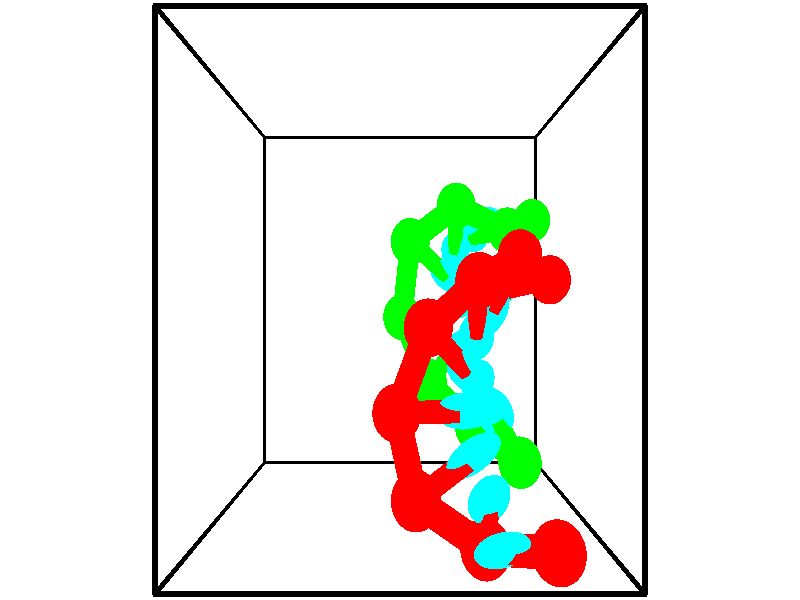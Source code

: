 // switches for output
#declare DRAW_BASES = 1; // possible values are 0, 1; only relevant for DNA ribbons
#declare DRAW_BASES_TYPE = 3; // possible values are 1, 2, 3; only relevant for DNA ribbons
#declare DRAW_FOG = 0; // set to 1 to enable fog

#include "colors.inc"

#include "transforms.inc"
background { rgb <1, 1, 1>}

#default {
   normal{
       ripples 0.25
       frequency 0.20
       turbulence 0.2
       lambda 5
   }
	finish {
		phong 0.1
		phong_size 40.
	}
}

// original window dimensions: 1024x640


// camera settings

camera {
	sky <-0, 1, 0>
	up <-0, 1, 0>
	right 1.6 * <1, 0, 0>
	location <2.5, 2.5, 11.1562>
	look_at <2.5, 2.5, 2.5>
	direction <0, 0, -8.6562>
	angle 67.0682
}


# declare cpy_camera_pos = <2.5, 2.5, 11.1562>;
# if (DRAW_FOG = 1)
fog {
	fog_type 2
	up vnormalize(cpy_camera_pos)
	color rgbt<1,1,1,0.3>
	distance 1e-5
	fog_alt 3e-3
	fog_offset 4
}
# end


// LIGHTS

# declare lum = 6;
global_settings {
	ambient_light rgb lum * <0.05, 0.05, 0.05>
	max_trace_level 15
}# declare cpy_direct_light_amount = 0.25;
light_source
{	1000 * <-1, -1, 1>,
	rgb lum * cpy_direct_light_amount
	parallel
}

light_source
{	1000 * <1, 1, -1>,
	rgb lum * cpy_direct_light_amount
	parallel
}

// strand 0

// nucleotide -1

// particle -1
sphere {
	<3.983402, 0.532141, 5.518797> 0.250000
	pigment { color rgbt <1,0,0,0> }
	no_shadow
}
cylinder {
	<3.650741, 0.613670, 5.725411>,  <3.451144, 0.662588, 5.849380>, 0.100000
	pigment { color rgbt <1,0,0,0> }
	no_shadow
}
cylinder {
	<3.650741, 0.613670, 5.725411>,  <3.983402, 0.532141, 5.518797>, 0.100000
	pigment { color rgbt <1,0,0,0> }
	no_shadow
}

// particle -1
sphere {
	<3.650741, 0.613670, 5.725411> 0.100000
	pigment { color rgbt <1,0,0,0> }
	no_shadow
}
sphere {
	0, 1
	scale<0.080000,0.200000,0.300000>
	matrix <-0.291572, 0.631368, -0.718582,
		-0.472588, -0.748218, -0.465650,
		-0.831653, 0.203823, 0.516536,
		3.401245, 0.674817, 5.880373>
	pigment { color rgbt <0,1,1,0> }
	no_shadow
}
cylinder {
	<3.348806, 0.438024, 5.161572>,  <3.983402, 0.532141, 5.518797>, 0.130000
	pigment { color rgbt <1,0,0,0> }
	no_shadow
}

// nucleotide -1

// particle -1
sphere {
	<3.348806, 0.438024, 5.161572> 0.250000
	pigment { color rgbt <1,0,0,0> }
	no_shadow
}
cylinder {
	<3.331055, 0.740593, 5.422603>,  <3.320404, 0.922135, 5.579221>, 0.100000
	pigment { color rgbt <1,0,0,0> }
	no_shadow
}
cylinder {
	<3.331055, 0.740593, 5.422603>,  <3.348806, 0.438024, 5.161572>, 0.100000
	pigment { color rgbt <1,0,0,0> }
	no_shadow
}

// particle -1
sphere {
	<3.331055, 0.740593, 5.422603> 0.100000
	pigment { color rgbt <1,0,0,0> }
	no_shadow
}
sphere {
	0, 1
	scale<0.080000,0.200000,0.300000>
	matrix <-0.191120, 0.634726, -0.748730,
		-0.980563, -0.157948, 0.116399,
		-0.044378, 0.756423, 0.652575,
		3.317741, 0.967520, 5.618375>
	pigment { color rgbt <0,1,1,0> }
	no_shadow
}
cylinder {
	<2.658308, 0.831160, 5.137611>,  <3.348806, 0.438024, 5.161572>, 0.130000
	pigment { color rgbt <1,0,0,0> }
	no_shadow
}

// nucleotide -1

// particle -1
sphere {
	<2.658308, 0.831160, 5.137611> 0.250000
	pigment { color rgbt <1,0,0,0> }
	no_shadow
}
cylinder {
	<2.975585, 1.060837, 5.218751>,  <3.165952, 1.198643, 5.267435>, 0.100000
	pigment { color rgbt <1,0,0,0> }
	no_shadow
}
cylinder {
	<2.975585, 1.060837, 5.218751>,  <2.658308, 0.831160, 5.137611>, 0.100000
	pigment { color rgbt <1,0,0,0> }
	no_shadow
}

// particle -1
sphere {
	<2.975585, 1.060837, 5.218751> 0.100000
	pigment { color rgbt <1,0,0,0> }
	no_shadow
}
sphere {
	0, 1
	scale<0.080000,0.200000,0.300000>
	matrix <-0.228514, 0.589408, -0.774842,
		-0.564468, 0.568246, 0.598726,
		0.793194, 0.574191, 0.202850,
		3.213544, 1.233094, 5.279606>
	pigment { color rgbt <0,1,1,0> }
	no_shadow
}
cylinder {
	<2.466663, 1.533999, 4.971756>,  <2.658308, 0.831160, 5.137611>, 0.130000
	pigment { color rgbt <1,0,0,0> }
	no_shadow
}

// nucleotide -1

// particle -1
sphere {
	<2.466663, 1.533999, 4.971756> 0.250000
	pigment { color rgbt <1,0,0,0> }
	no_shadow
}
cylinder {
	<2.866555, 1.542992, 4.969476>,  <3.106491, 1.548387, 4.968107>, 0.100000
	pigment { color rgbt <1,0,0,0> }
	no_shadow
}
cylinder {
	<2.866555, 1.542992, 4.969476>,  <2.466663, 1.533999, 4.971756>, 0.100000
	pigment { color rgbt <1,0,0,0> }
	no_shadow
}

// particle -1
sphere {
	<2.866555, 1.542992, 4.969476> 0.100000
	pigment { color rgbt <1,0,0,0> }
	no_shadow
}
sphere {
	0, 1
	scale<0.080000,0.200000,0.300000>
	matrix <-0.017274, 0.557726, -0.829846,
		-0.015476, 0.829721, 0.557964,
		0.999731, 0.022481, -0.005702,
		3.166475, 1.549736, 4.967765>
	pigment { color rgbt <0,1,1,0> }
	no_shadow
}
cylinder {
	<2.788484, 2.263059, 4.982028>,  <2.466663, 1.533999, 4.971756>, 0.130000
	pigment { color rgbt <1,0,0,0> }
	no_shadow
}

// nucleotide -1

// particle -1
sphere {
	<2.788484, 2.263059, 4.982028> 0.250000
	pigment { color rgbt <1,0,0,0> }
	no_shadow
}
cylinder {
	<3.049636, 2.023064, 4.797090>,  <3.206327, 1.879066, 4.686127>, 0.100000
	pigment { color rgbt <1,0,0,0> }
	no_shadow
}
cylinder {
	<3.049636, 2.023064, 4.797090>,  <2.788484, 2.263059, 4.982028>, 0.100000
	pigment { color rgbt <1,0,0,0> }
	no_shadow
}

// particle -1
sphere {
	<3.049636, 2.023064, 4.797090> 0.100000
	pigment { color rgbt <1,0,0,0> }
	no_shadow
}
sphere {
	0, 1
	scale<0.080000,0.200000,0.300000>
	matrix <0.059661, 0.649224, -0.758254,
		0.755109, 0.467464, 0.459660,
		0.652879, -0.599988, -0.462345,
		3.245500, 1.843067, 4.658386>
	pigment { color rgbt <0,1,1,0> }
	no_shadow
}
cylinder {
	<3.331095, 2.670111, 4.821146>,  <2.788484, 2.263059, 4.982028>, 0.130000
	pigment { color rgbt <1,0,0,0> }
	no_shadow
}

// nucleotide -1

// particle -1
sphere {
	<3.331095, 2.670111, 4.821146> 0.250000
	pigment { color rgbt <1,0,0,0> }
	no_shadow
}
cylinder {
	<3.346159, 2.372780, 4.553999>,  <3.355197, 2.194381, 4.393711>, 0.100000
	pigment { color rgbt <1,0,0,0> }
	no_shadow
}
cylinder {
	<3.346159, 2.372780, 4.553999>,  <3.331095, 2.670111, 4.821146>, 0.100000
	pigment { color rgbt <1,0,0,0> }
	no_shadow
}

// particle -1
sphere {
	<3.346159, 2.372780, 4.553999> 0.100000
	pigment { color rgbt <1,0,0,0> }
	no_shadow
}
sphere {
	0, 1
	scale<0.080000,0.200000,0.300000>
	matrix <0.099570, 0.667807, -0.737645,
		0.994318, -0.038721, 0.099162,
		0.037659, -0.743327, -0.667867,
		3.357456, 2.149782, 4.353639>
	pigment { color rgbt <0,1,1,0> }
	no_shadow
}
cylinder {
	<3.867819, 2.922398, 4.267873>,  <3.331095, 2.670111, 4.821146>, 0.130000
	pigment { color rgbt <1,0,0,0> }
	no_shadow
}

// nucleotide -1

// particle -1
sphere {
	<3.867819, 2.922398, 4.267873> 0.250000
	pigment { color rgbt <1,0,0,0> }
	no_shadow
}
cylinder {
	<3.700699, 2.606789, 4.087702>,  <3.600427, 2.417423, 3.979599>, 0.100000
	pigment { color rgbt <1,0,0,0> }
	no_shadow
}
cylinder {
	<3.700699, 2.606789, 4.087702>,  <3.867819, 2.922398, 4.267873>, 0.100000
	pigment { color rgbt <1,0,0,0> }
	no_shadow
}

// particle -1
sphere {
	<3.700699, 2.606789, 4.087702> 0.100000
	pigment { color rgbt <1,0,0,0> }
	no_shadow
}
sphere {
	0, 1
	scale<0.080000,0.200000,0.300000>
	matrix <-0.067907, 0.521505, -0.850542,
		0.905998, -0.324769, -0.271465,
		-0.417800, -0.789024, -0.450428,
		3.575359, 2.370082, 3.952574>
	pigment { color rgbt <0,1,1,0> }
	no_shadow
}
cylinder {
	<4.325813, 2.704425, 3.791235>,  <3.867819, 2.922398, 4.267873>, 0.130000
	pigment { color rgbt <1,0,0,0> }
	no_shadow
}

// nucleotide -1

// particle -1
sphere {
	<4.325813, 2.704425, 3.791235> 0.250000
	pigment { color rgbt <1,0,0,0> }
	no_shadow
}
cylinder {
	<3.950332, 2.630981, 3.674528>,  <3.725044, 2.586915, 3.604504>, 0.100000
	pigment { color rgbt <1,0,0,0> }
	no_shadow
}
cylinder {
	<3.950332, 2.630981, 3.674528>,  <4.325813, 2.704425, 3.791235>, 0.100000
	pigment { color rgbt <1,0,0,0> }
	no_shadow
}

// particle -1
sphere {
	<3.950332, 2.630981, 3.674528> 0.100000
	pigment { color rgbt <1,0,0,0> }
	no_shadow
}
sphere {
	0, 1
	scale<0.080000,0.200000,0.300000>
	matrix <0.081732, 0.703691, -0.705790,
		0.334902, -0.686372, -0.645549,
		-0.938702, -0.183608, -0.291766,
		3.668722, 2.575899, 3.586998>
	pigment { color rgbt <0,1,1,0> }
	no_shadow
}
// strand 1

// nucleotide -1

// particle -1
sphere {
	<4.338189, 3.423239, 2.731805> 0.250000
	pigment { color rgbt <0,1,0,0> }
	no_shadow
}
cylinder {
	<4.004337, 3.433861, 2.511736>,  <3.804027, 3.440234, 2.379694>, 0.100000
	pigment { color rgbt <0,1,0,0> }
	no_shadow
}
cylinder {
	<4.004337, 3.433861, 2.511736>,  <4.338189, 3.423239, 2.731805>, 0.100000
	pigment { color rgbt <0,1,0,0> }
	no_shadow
}

// particle -1
sphere {
	<4.004337, 3.433861, 2.511736> 0.100000
	pigment { color rgbt <0,1,0,0> }
	no_shadow
}
sphere {
	0, 1
	scale<0.080000,0.200000,0.300000>
	matrix <-0.517268, -0.381034, 0.766320,
		-0.189286, 0.924180, 0.331757,
		-0.834628, 0.026553, -0.550173,
		3.753949, 3.441827, 2.346684>
	pigment { color rgbt <0,1,1,0> }
	no_shadow
}
cylinder {
	<3.907885, 3.264029, 3.207095>,  <4.338189, 3.423239, 2.731805>, 0.130000
	pigment { color rgbt <0,1,0,0> }
	no_shadow
}

// nucleotide -1

// particle -1
sphere {
	<3.907885, 3.264029, 3.207095> 0.250000
	pigment { color rgbt <0,1,0,0> }
	no_shadow
}
cylinder {
	<3.670082, 3.248070, 2.885855>,  <3.527400, 3.238495, 2.693111>, 0.100000
	pigment { color rgbt <0,1,0,0> }
	no_shadow
}
cylinder {
	<3.670082, 3.248070, 2.885855>,  <3.907885, 3.264029, 3.207095>, 0.100000
	pigment { color rgbt <0,1,0,0> }
	no_shadow
}

// particle -1
sphere {
	<3.670082, 3.248070, 2.885855> 0.100000
	pigment { color rgbt <0,1,0,0> }
	no_shadow
}
sphere {
	0, 1
	scale<0.080000,0.200000,0.300000>
	matrix <-0.621720, -0.610577, 0.490570,
		-0.509927, 0.790951, 0.338188,
		-0.594507, -0.039897, -0.803100,
		3.491730, 3.236101, 2.644925>
	pigment { color rgbt <0,1,1,0> }
	no_shadow
}
cylinder {
	<3.221338, 3.507545, 3.376151>,  <3.907885, 3.264029, 3.207095>, 0.130000
	pigment { color rgbt <0,1,0,0> }
	no_shadow
}

// nucleotide -1

// particle -1
sphere {
	<3.221338, 3.507545, 3.376151> 0.250000
	pigment { color rgbt <0,1,0,0> }
	no_shadow
}
cylinder {
	<3.243031, 3.238968, 3.080523>,  <3.256046, 3.077822, 2.903146>, 0.100000
	pigment { color rgbt <0,1,0,0> }
	no_shadow
}
cylinder {
	<3.243031, 3.238968, 3.080523>,  <3.221338, 3.507545, 3.376151>, 0.100000
	pigment { color rgbt <0,1,0,0> }
	no_shadow
}

// particle -1
sphere {
	<3.243031, 3.238968, 3.080523> 0.100000
	pigment { color rgbt <0,1,0,0> }
	no_shadow
}
sphere {
	0, 1
	scale<0.080000,0.200000,0.300000>
	matrix <-0.380740, -0.698146, 0.606324,
		-0.923090, 0.248512, -0.293507,
		0.054232, -0.671442, -0.739070,
		3.259300, 3.037535, 2.858801>
	pigment { color rgbt <0,1,1,0> }
	no_shadow
}
cylinder {
	<2.630618, 3.124053, 3.424277>,  <3.221338, 3.507545, 3.376151>, 0.130000
	pigment { color rgbt <0,1,0,0> }
	no_shadow
}

// nucleotide -1

// particle -1
sphere {
	<2.630618, 3.124053, 3.424277> 0.250000
	pigment { color rgbt <0,1,0,0> }
	no_shadow
}
cylinder {
	<2.931591, 2.910400, 3.270107>,  <3.112175, 2.782209, 3.177606>, 0.100000
	pigment { color rgbt <0,1,0,0> }
	no_shadow
}
cylinder {
	<2.931591, 2.910400, 3.270107>,  <2.630618, 3.124053, 3.424277>, 0.100000
	pigment { color rgbt <0,1,0,0> }
	no_shadow
}

// particle -1
sphere {
	<2.931591, 2.910400, 3.270107> 0.100000
	pigment { color rgbt <0,1,0,0> }
	no_shadow
}
sphere {
	0, 1
	scale<0.080000,0.200000,0.300000>
	matrix <-0.169513, -0.722473, 0.670297,
		-0.636484, -0.439019, -0.634154,
		0.752432, -0.534130, -0.385423,
		3.157320, 2.750161, 3.154480>
	pigment { color rgbt <0,1,1,0> }
	no_shadow
}
cylinder {
	<2.529768, 2.313081, 3.247786>,  <2.630618, 3.124053, 3.424277>, 0.130000
	pigment { color rgbt <0,1,0,0> }
	no_shadow
}

// nucleotide -1

// particle -1
sphere {
	<2.529768, 2.313081, 3.247786> 0.250000
	pigment { color rgbt <0,1,0,0> }
	no_shadow
}
cylinder {
	<2.917301, 2.379219, 3.321569>,  <3.149821, 2.418902, 3.365839>, 0.100000
	pigment { color rgbt <0,1,0,0> }
	no_shadow
}
cylinder {
	<2.917301, 2.379219, 3.321569>,  <2.529768, 2.313081, 3.247786>, 0.100000
	pigment { color rgbt <0,1,0,0> }
	no_shadow
}

// particle -1
sphere {
	<2.917301, 2.379219, 3.321569> 0.100000
	pigment { color rgbt <0,1,0,0> }
	no_shadow
}
sphere {
	0, 1
	scale<0.080000,0.200000,0.300000>
	matrix <0.018365, -0.790523, 0.612157,
		0.247037, -0.589689, -0.768921,
		0.968832, 0.165346, 0.184459,
		3.207951, 2.428823, 3.376907>
	pigment { color rgbt <0,1,1,0> }
	no_shadow
}
cylinder {
	<2.865463, 1.609423, 3.200917>,  <2.529768, 2.313081, 3.247786>, 0.130000
	pigment { color rgbt <0,1,0,0> }
	no_shadow
}

// nucleotide -1

// particle -1
sphere {
	<2.865463, 1.609423, 3.200917> 0.250000
	pigment { color rgbt <0,1,0,0> }
	no_shadow
}
cylinder {
	<3.073868, 1.840431, 3.452318>,  <3.198911, 1.979036, 3.603159>, 0.100000
	pigment { color rgbt <0,1,0,0> }
	no_shadow
}
cylinder {
	<3.073868, 1.840431, 3.452318>,  <2.865463, 1.609423, 3.200917>, 0.100000
	pigment { color rgbt <0,1,0,0> }
	no_shadow
}

// particle -1
sphere {
	<3.073868, 1.840431, 3.452318> 0.100000
	pigment { color rgbt <0,1,0,0> }
	no_shadow
}
sphere {
	0, 1
	scale<0.080000,0.200000,0.300000>
	matrix <0.045600, -0.754121, 0.655150,
		0.852330, -0.312682, -0.419241,
		0.521013, 0.577521, 0.628502,
		3.230172, 2.013688, 3.640869>
	pigment { color rgbt <0,1,1,0> }
	no_shadow
}
cylinder {
	<3.448174, 1.161040, 3.498523>,  <2.865463, 1.609423, 3.200917>, 0.130000
	pigment { color rgbt <0,1,0,0> }
	no_shadow
}

// nucleotide -1

// particle -1
sphere {
	<3.448174, 1.161040, 3.498523> 0.250000
	pigment { color rgbt <0,1,0,0> }
	no_shadow
}
cylinder {
	<3.437588, 1.461311, 3.762577>,  <3.431236, 1.641474, 3.921010>, 0.100000
	pigment { color rgbt <0,1,0,0> }
	no_shadow
}
cylinder {
	<3.437588, 1.461311, 3.762577>,  <3.448174, 1.161040, 3.498523>, 0.100000
	pigment { color rgbt <0,1,0,0> }
	no_shadow
}

// particle -1
sphere {
	<3.437588, 1.461311, 3.762577> 0.100000
	pigment { color rgbt <0,1,0,0> }
	no_shadow
}
sphere {
	0, 1
	scale<0.080000,0.200000,0.300000>
	matrix <0.143656, -0.650657, 0.745659,
		0.989274, 0.114566, -0.090620,
		-0.026465, 0.750680, 0.660136,
		3.429648, 1.686515, 3.960618>
	pigment { color rgbt <0,1,1,0> }
	no_shadow
}
cylinder {
	<3.904703, 0.913167, 4.083714>,  <3.448174, 1.161040, 3.498523>, 0.130000
	pigment { color rgbt <0,1,0,0> }
	no_shadow
}

// nucleotide -1

// particle -1
sphere {
	<3.904703, 0.913167, 4.083714> 0.250000
	pigment { color rgbt <0,1,0,0> }
	no_shadow
}
cylinder {
	<3.706722, 1.217796, 4.251060>,  <3.587934, 1.400574, 4.351468>, 0.100000
	pigment { color rgbt <0,1,0,0> }
	no_shadow
}
cylinder {
	<3.706722, 1.217796, 4.251060>,  <3.904703, 0.913167, 4.083714>, 0.100000
	pigment { color rgbt <0,1,0,0> }
	no_shadow
}

// particle -1
sphere {
	<3.706722, 1.217796, 4.251060> 0.100000
	pigment { color rgbt <0,1,0,0> }
	no_shadow
}
sphere {
	0, 1
	scale<0.080000,0.200000,0.300000>
	matrix <0.031255, -0.465562, 0.884463,
		0.868358, 0.450842, 0.206628,
		-0.494951, 0.761573, 0.418366,
		3.558237, 1.446268, 4.376570>
	pigment { color rgbt <0,1,1,0> }
	no_shadow
}
// box output
cylinder {
	<0.000000, 0.000000, 0.000000>,  <5.000000, 0.000000, 0.000000>, 0.025000
	pigment { color rgbt <0,0,0,0> }
	no_shadow
}
cylinder {
	<0.000000, 0.000000, 0.000000>,  <0.000000, 5.000000, 0.000000>, 0.025000
	pigment { color rgbt <0,0,0,0> }
	no_shadow
}
cylinder {
	<0.000000, 0.000000, 0.000000>,  <0.000000, 0.000000, 5.000000>, 0.025000
	pigment { color rgbt <0,0,0,0> }
	no_shadow
}
cylinder {
	<5.000000, 5.000000, 5.000000>,  <0.000000, 5.000000, 5.000000>, 0.025000
	pigment { color rgbt <0,0,0,0> }
	no_shadow
}
cylinder {
	<5.000000, 5.000000, 5.000000>,  <5.000000, 0.000000, 5.000000>, 0.025000
	pigment { color rgbt <0,0,0,0> }
	no_shadow
}
cylinder {
	<5.000000, 5.000000, 5.000000>,  <5.000000, 5.000000, 0.000000>, 0.025000
	pigment { color rgbt <0,0,0,0> }
	no_shadow
}
cylinder {
	<0.000000, 0.000000, 5.000000>,  <0.000000, 5.000000, 5.000000>, 0.025000
	pigment { color rgbt <0,0,0,0> }
	no_shadow
}
cylinder {
	<0.000000, 0.000000, 5.000000>,  <5.000000, 0.000000, 5.000000>, 0.025000
	pigment { color rgbt <0,0,0,0> }
	no_shadow
}
cylinder {
	<5.000000, 5.000000, 0.000000>,  <0.000000, 5.000000, 0.000000>, 0.025000
	pigment { color rgbt <0,0,0,0> }
	no_shadow
}
cylinder {
	<5.000000, 5.000000, 0.000000>,  <5.000000, 0.000000, 0.000000>, 0.025000
	pigment { color rgbt <0,0,0,0> }
	no_shadow
}
cylinder {
	<5.000000, 0.000000, 5.000000>,  <5.000000, 0.000000, 0.000000>, 0.025000
	pigment { color rgbt <0,0,0,0> }
	no_shadow
}
cylinder {
	<0.000000, 5.000000, 0.000000>,  <0.000000, 5.000000, 5.000000>, 0.025000
	pigment { color rgbt <0,0,0,0> }
	no_shadow
}
// end of box output
